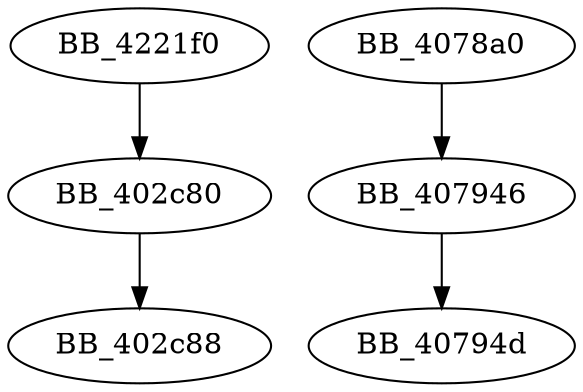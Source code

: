 DiGraph sub_4078A0{
BB_402c80->BB_402c88
BB_4078a0->BB_407946
BB_407946->BB_40794d
BB_4221f0->BB_402c80
}
